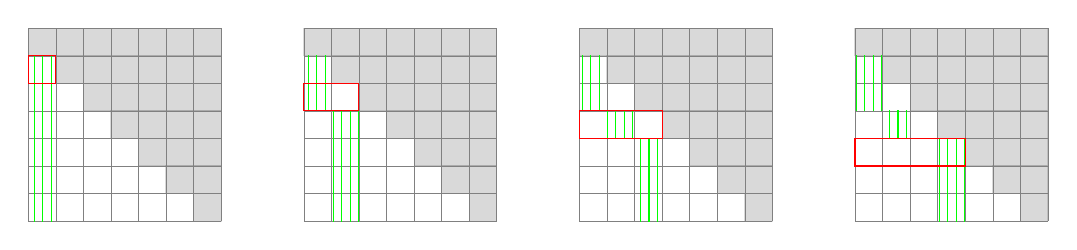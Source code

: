 % === Based On ===
% Geometric representation of the sum 1/4 + 1/16 + 1/64 + 1/256 + ...
% Author: Jimi Oke
% ================

\begin{tikzpicture}[scale=.35]\footnotesize
 \pgfmathsetmacro{\xone}{0}
 \pgfmathsetmacro{\xtwo}{7}
 \pgfmathsetmacro{\yone}{0}
 \pgfmathsetmacro{\ytwo}{7}

\begin{scope}<+->;
  \draw[step=1cm,gray,very thin] (\xone,\yone) grid (\xtwo,\ytwo);

  \draw[step=1cm,gray,very thin] (\xone+10,\yone) grid (\xtwo+10,\ytwo);

  \draw[step=1cm,gray,very thin] (\xone+20,\yone) grid (\xtwo+20,\ytwo);

  \draw[step=1cm,gray,very thin] (\xone+30,\yone) grid (\xtwo+30,\ytwo);
\end{scope}

\begin{scope}[thin,gray,opacity=.3]
  \filldraw (0,7) rectangle (7,6);
  \filldraw (1,6) rectangle (7,5);
  \filldraw (2,5) rectangle (7,4);
  \filldraw (3,4) rectangle (7,3);
  \filldraw (4,3) rectangle (7,2);
  \filldraw (5,2) rectangle (7,1);
  \filldraw (6,1) rectangle (7,0);

  \filldraw (10,7) rectangle (17,6);
  \filldraw (11,6) rectangle (17,5);
  \filldraw (12,5) rectangle (17,4);
  \filldraw (13,4) rectangle (17,3);
  \filldraw (14,3) rectangle (17,2);
  \filldraw (15,2) rectangle (17,1);
  \filldraw (16,1) rectangle (17,0);

  \filldraw (20,7) rectangle (27,6);
  \filldraw (21,6) rectangle (27,5);
  \filldraw (22,5) rectangle (27,4);
  \filldraw (23,4) rectangle (27,3);
  \filldraw (24,3) rectangle (27,2);
  \filldraw (25,2) rectangle (27,1);
  \filldraw (26,1) rectangle (27,0);

  \filldraw (30,7) rectangle (37,6);
  \filldraw (31,6) rectangle (37,5);
  \filldraw (32,5) rectangle (37,4);
  \filldraw (33,4) rectangle (37,3);
  \filldraw (34,3) rectangle (37,2);
  \filldraw (35,2) rectangle (37,1);
  \filldraw (36,1) rectangle (37,0);
\end{scope}

\begin{scope}[pattern=vertical lines,pattern color=green]
  \fill (0,0) rectangle (1,6);

  \fill (10,6) rectangle (11,4);
  \fill (11,4) rectangle (12,0);

  \fill (20,6) rectangle (21,4);
  \fill (21,4) rectangle (22,3);
  \fill (22,3) rectangle (23,0);

  \fill (30,6) rectangle (31,4);
  \fill (31,4) rectangle (32,3);
  \fill (33,3) rectangle (34,0);
\end{scope}

\begin{scope}[color=red]
  \draw (0,5) rectangle (1,6);

  \draw (10,4) rectangle (12,5);

  \draw (20,3) rectangle (23,4);

  \draw (30,2) rectangle (34,3);
\end{scope}

\end{tikzpicture}
